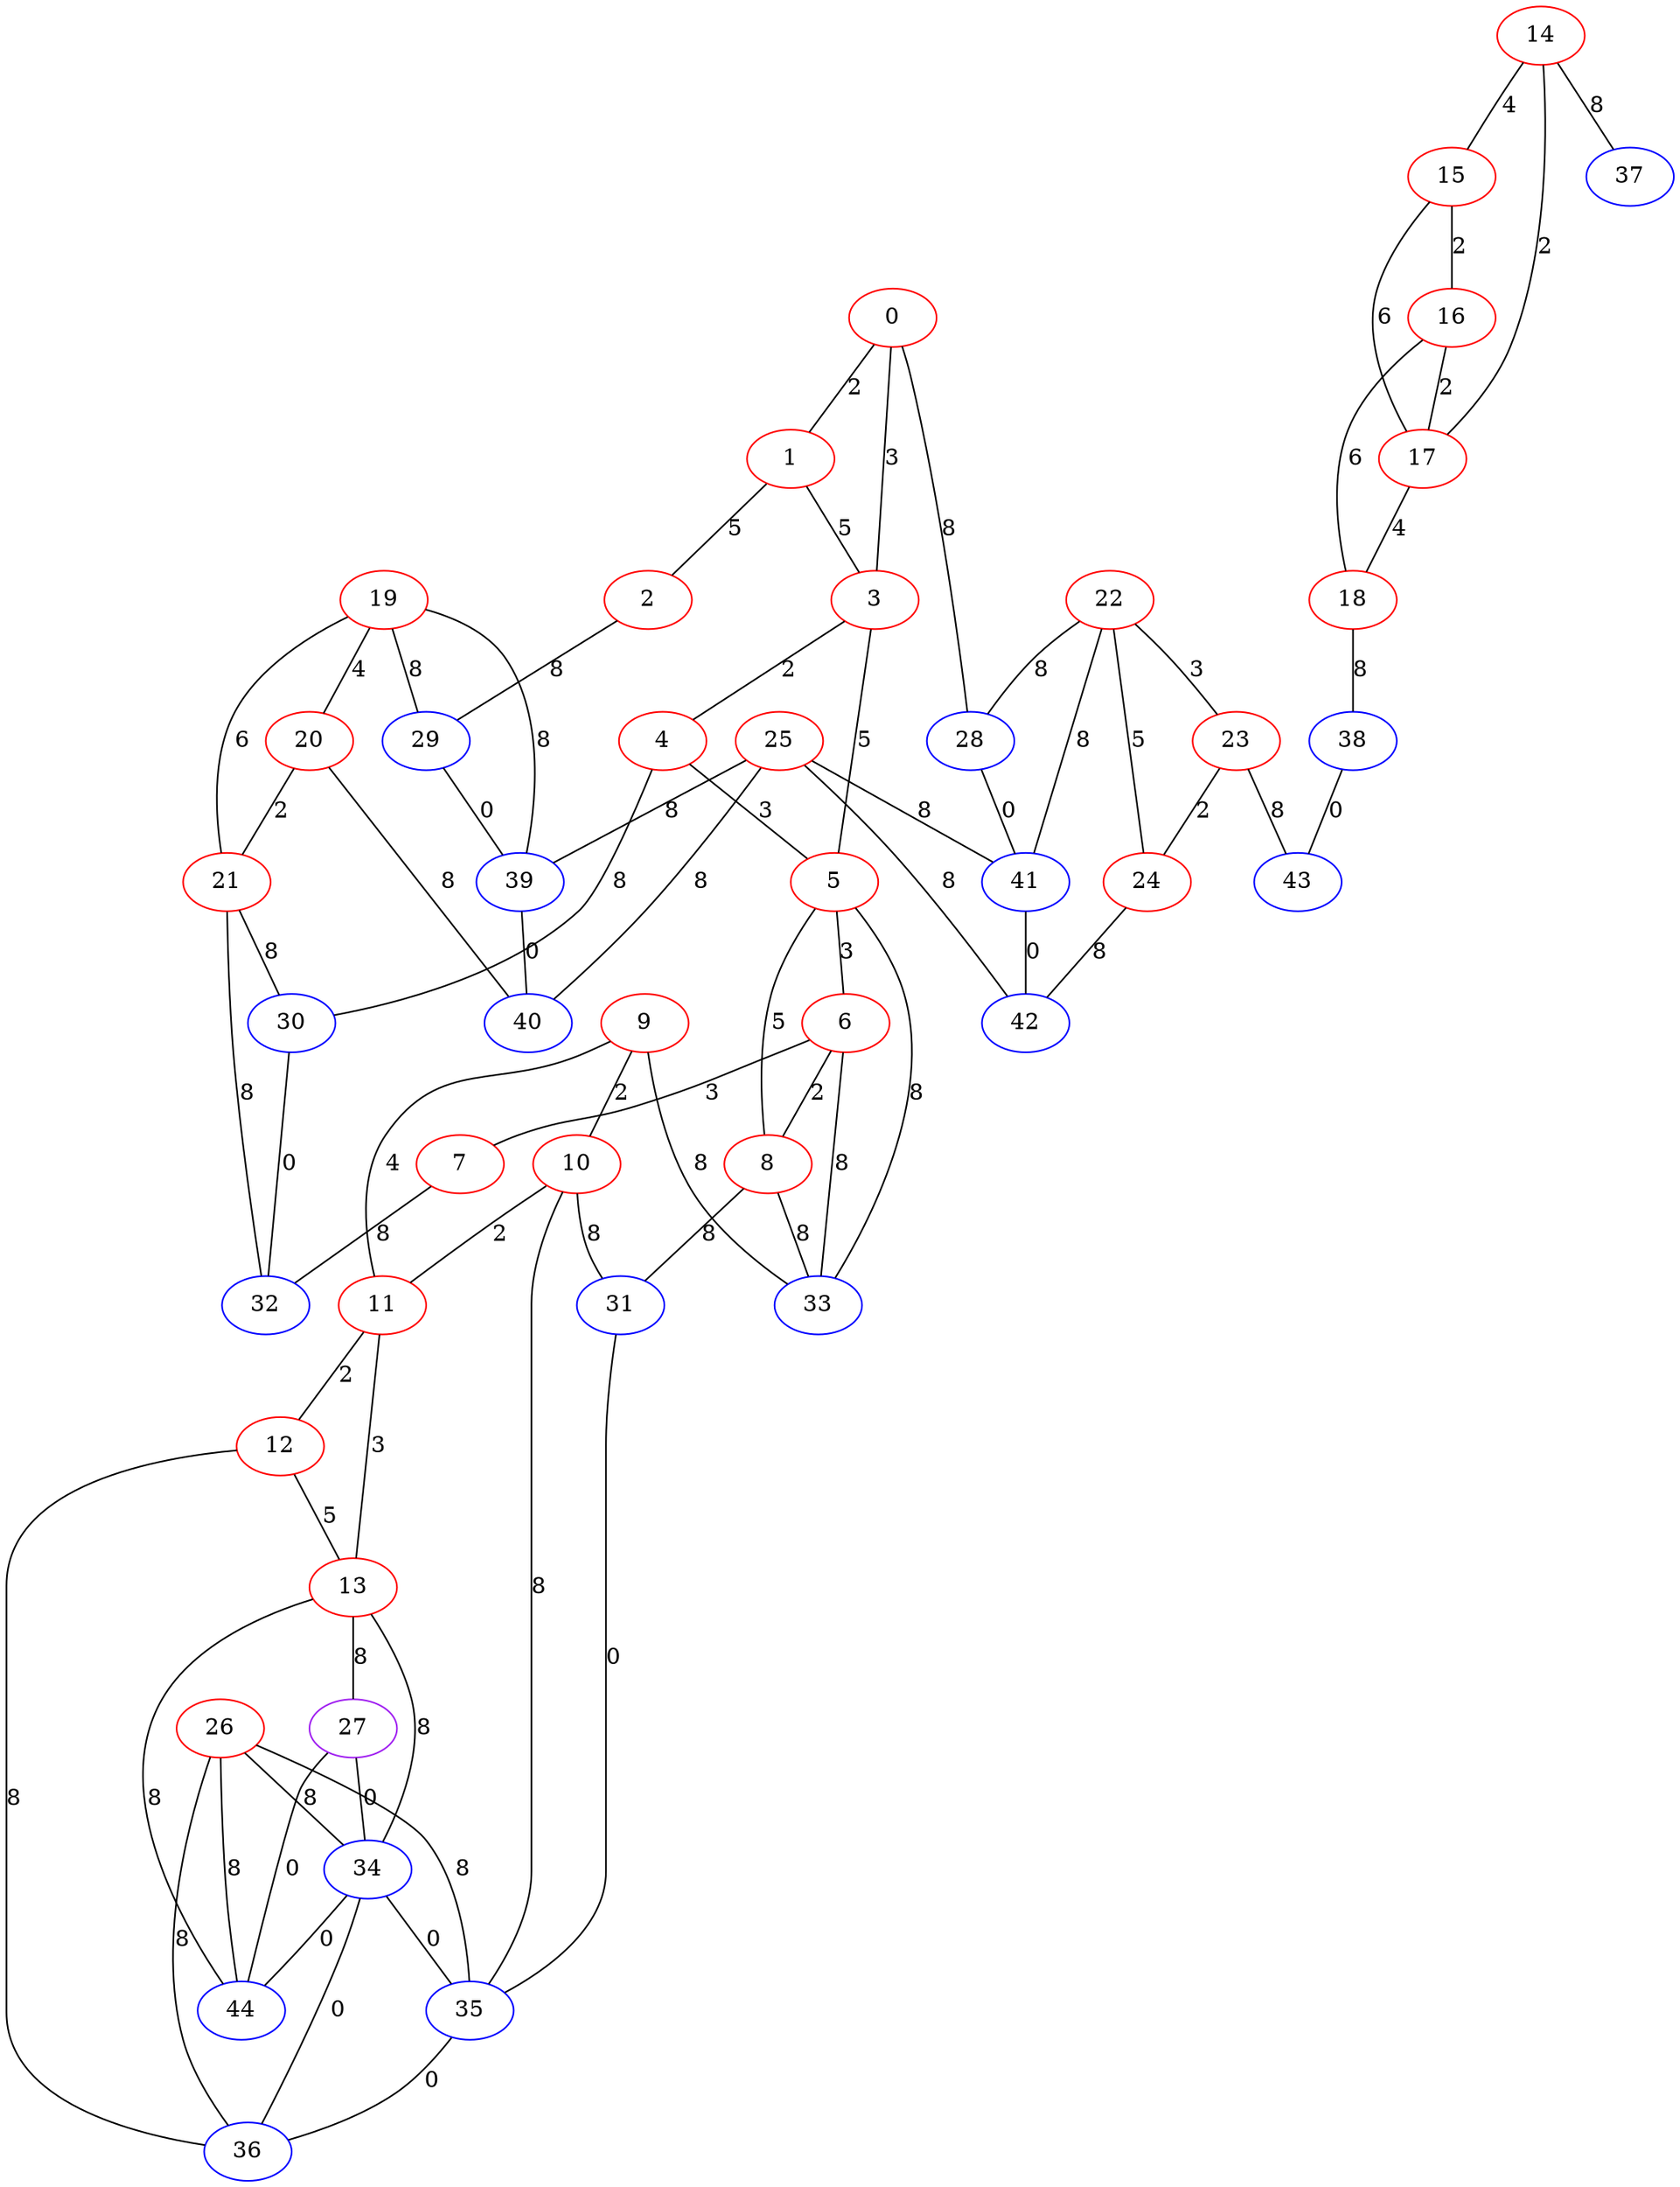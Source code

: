 graph "" {
0 [color=red, weight=1];
1 [color=red, weight=1];
2 [color=red, weight=1];
3 [color=red, weight=1];
4 [color=red, weight=1];
5 [color=red, weight=1];
6 [color=red, weight=1];
7 [color=red, weight=1];
8 [color=red, weight=1];
9 [color=red, weight=1];
10 [color=red, weight=1];
11 [color=red, weight=1];
12 [color=red, weight=1];
13 [color=red, weight=1];
14 [color=red, weight=1];
15 [color=red, weight=1];
16 [color=red, weight=1];
17 [color=red, weight=1];
18 [color=red, weight=1];
19 [color=red, weight=1];
20 [color=red, weight=1];
21 [color=red, weight=1];
22 [color=red, weight=1];
23 [color=red, weight=1];
24 [color=red, weight=1];
25 [color=red, weight=1];
26 [color=red, weight=1];
27 [color=purple, weight=4];
28 [color=blue, weight=3];
29 [color=blue, weight=3];
30 [color=blue, weight=3];
31 [color=blue, weight=3];
32 [color=blue, weight=3];
33 [color=blue, weight=3];
34 [color=blue, weight=3];
35 [color=blue, weight=3];
36 [color=blue, weight=3];
37 [color=blue, weight=3];
38 [color=blue, weight=3];
39 [color=blue, weight=3];
40 [color=blue, weight=3];
41 [color=blue, weight=3];
42 [color=blue, weight=3];
43 [color=blue, weight=3];
44 [color=blue, weight=3];
0 -- 1  [key=0, label=2];
0 -- 3  [key=0, label=3];
0 -- 28  [key=0, label=8];
1 -- 2  [key=0, label=5];
1 -- 3  [key=0, label=5];
2 -- 29  [key=0, label=8];
3 -- 4  [key=0, label=2];
3 -- 5  [key=0, label=5];
4 -- 5  [key=0, label=3];
4 -- 30  [key=0, label=8];
5 -- 8  [key=0, label=5];
5 -- 33  [key=0, label=8];
5 -- 6  [key=0, label=3];
6 -- 8  [key=0, label=2];
6 -- 33  [key=0, label=8];
6 -- 7  [key=0, label=3];
7 -- 32  [key=0, label=8];
8 -- 33  [key=0, label=8];
8 -- 31  [key=0, label=8];
9 -- 33  [key=0, label=8];
9 -- 10  [key=0, label=2];
9 -- 11  [key=0, label=4];
10 -- 11  [key=0, label=2];
10 -- 35  [key=0, label=8];
10 -- 31  [key=0, label=8];
11 -- 12  [key=0, label=2];
11 -- 13  [key=0, label=3];
12 -- 36  [key=0, label=8];
12 -- 13  [key=0, label=5];
13 -- 27  [key=0, label=8];
13 -- 44  [key=0, label=8];
13 -- 34  [key=0, label=8];
14 -- 17  [key=0, label=2];
14 -- 37  [key=0, label=8];
14 -- 15  [key=0, label=4];
15 -- 16  [key=0, label=2];
15 -- 17  [key=0, label=6];
16 -- 17  [key=0, label=2];
16 -- 18  [key=0, label=6];
17 -- 18  [key=0, label=4];
18 -- 38  [key=0, label=8];
19 -- 39  [key=0, label=8];
19 -- 20  [key=0, label=4];
19 -- 21  [key=0, label=6];
19 -- 29  [key=0, label=8];
20 -- 40  [key=0, label=8];
20 -- 21  [key=0, label=2];
21 -- 32  [key=0, label=8];
21 -- 30  [key=0, label=8];
22 -- 24  [key=0, label=5];
22 -- 41  [key=0, label=8];
22 -- 28  [key=0, label=8];
22 -- 23  [key=0, label=3];
23 -- 24  [key=0, label=2];
23 -- 43  [key=0, label=8];
24 -- 42  [key=0, label=8];
25 -- 40  [key=0, label=8];
25 -- 41  [key=0, label=8];
25 -- 42  [key=0, label=8];
25 -- 39  [key=0, label=8];
26 -- 36  [key=0, label=8];
26 -- 34  [key=0, label=8];
26 -- 35  [key=0, label=8];
26 -- 44  [key=0, label=8];
27 -- 34  [key=0, label=0];
27 -- 44  [key=0, label=0];
28 -- 41  [key=0, label=0];
29 -- 39  [key=0, label=0];
30 -- 32  [key=0, label=0];
31 -- 35  [key=0, label=0];
34 -- 35  [key=0, label=0];
34 -- 36  [key=0, label=0];
34 -- 44  [key=0, label=0];
35 -- 36  [key=0, label=0];
38 -- 43  [key=0, label=0];
39 -- 40  [key=0, label=0];
41 -- 42  [key=0, label=0];
}
